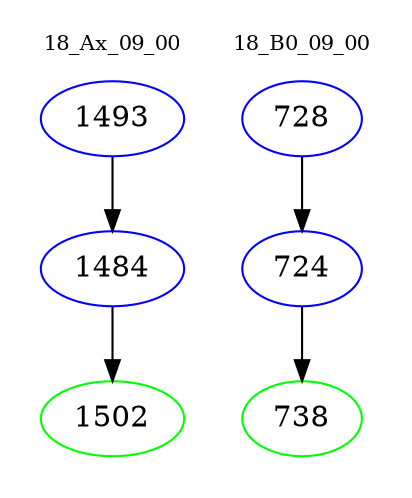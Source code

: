 digraph{
subgraph cluster_0 {
color = white
label = "18_Ax_09_00";
fontsize=10;
T0_1493 [label="1493", color="blue"]
T0_1493 -> T0_1484 [color="black"]
T0_1484 [label="1484", color="blue"]
T0_1484 -> T0_1502 [color="black"]
T0_1502 [label="1502", color="green"]
}
subgraph cluster_1 {
color = white
label = "18_B0_09_00";
fontsize=10;
T1_728 [label="728", color="blue"]
T1_728 -> T1_724 [color="black"]
T1_724 [label="724", color="blue"]
T1_724 -> T1_738 [color="black"]
T1_738 [label="738", color="green"]
}
}
